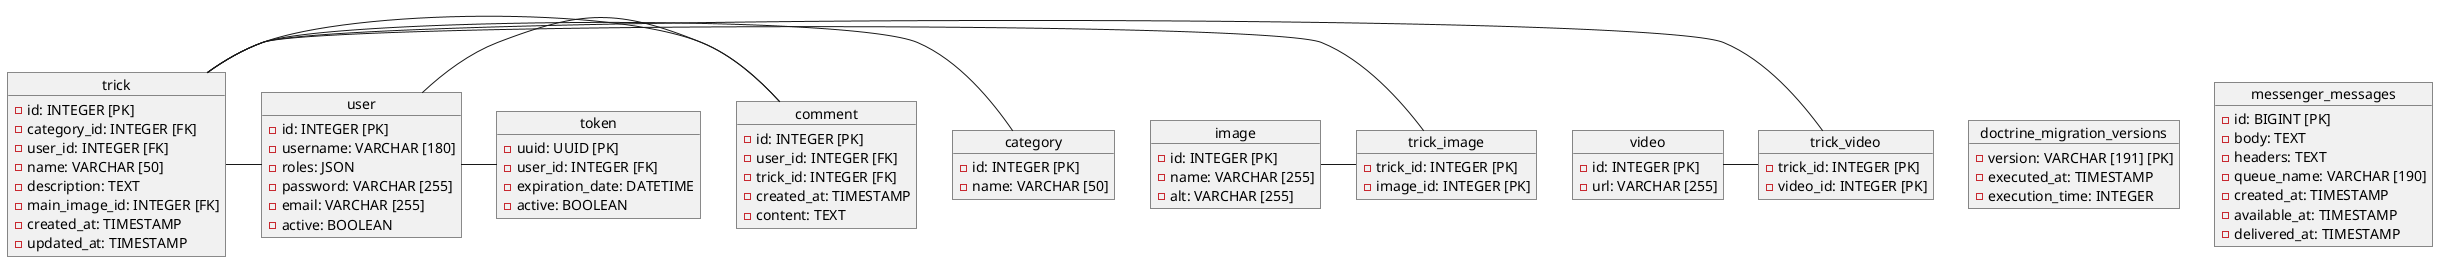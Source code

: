 @startuml
'https://plantuml.com/class-diagram

object category {
   -id: INTEGER [PK]
   -name: VARCHAR [50]
}

object comment {
   -id: INTEGER [PK]
   -user_id: INTEGER [FK]
   -trick_id: INTEGER [FK]
   -created_at: TIMESTAMP
   -content: TEXT
}

object image {
   -id: INTEGER [PK]
   -name: VARCHAR [255]
   -alt: VARCHAR [255]
}

object token {
   -uuid: UUID [PK]
   -user_id: INTEGER [FK]
   -expiration_date: DATETIME
   -active: BOOLEAN
}

object trick {
   -id: INTEGER [PK]
   -category_id: INTEGER [FK]
   -user_id: INTEGER [FK]
   -name: VARCHAR [50]
   -description: TEXT
   -main_image_id: INTEGER [FK]
   -created_at: TIMESTAMP
   -updated_at: TIMESTAMP
}

object trick_image {
   -trick_id: INTEGER [PK]
   -image_id: INTEGER [PK]
}

object trick_video {
   -trick_id: INTEGER [PK]
   -video_id: INTEGER [PK]
}

object user {
   -id: INTEGER [PK]
   -username: VARCHAR [180]
   -roles: JSON
   -password: VARCHAR [255]
   -email: VARCHAR [255]
   -active: BOOLEAN
}

object video {
   -id: INTEGER [PK]
   -url: VARCHAR [255]
}

object doctrine_migration_versions {
   -version: VARCHAR [191] [PK]
   -executed_at: TIMESTAMP
   -execution_time: INTEGER
}

object messenger_messages {
   -id: BIGINT [PK]
   -body: TEXT
   -headers: TEXT
   -queue_name: VARCHAR [190]
   -created_at: TIMESTAMP
   -available_at: TIMESTAMP
   -delivered_at: TIMESTAMP
}

trick - category
trick - comment
trick - user
trick - trick_image
trick - trick_video
image - trick_image
video - trick_video
user - comment
user - token

@enduml
